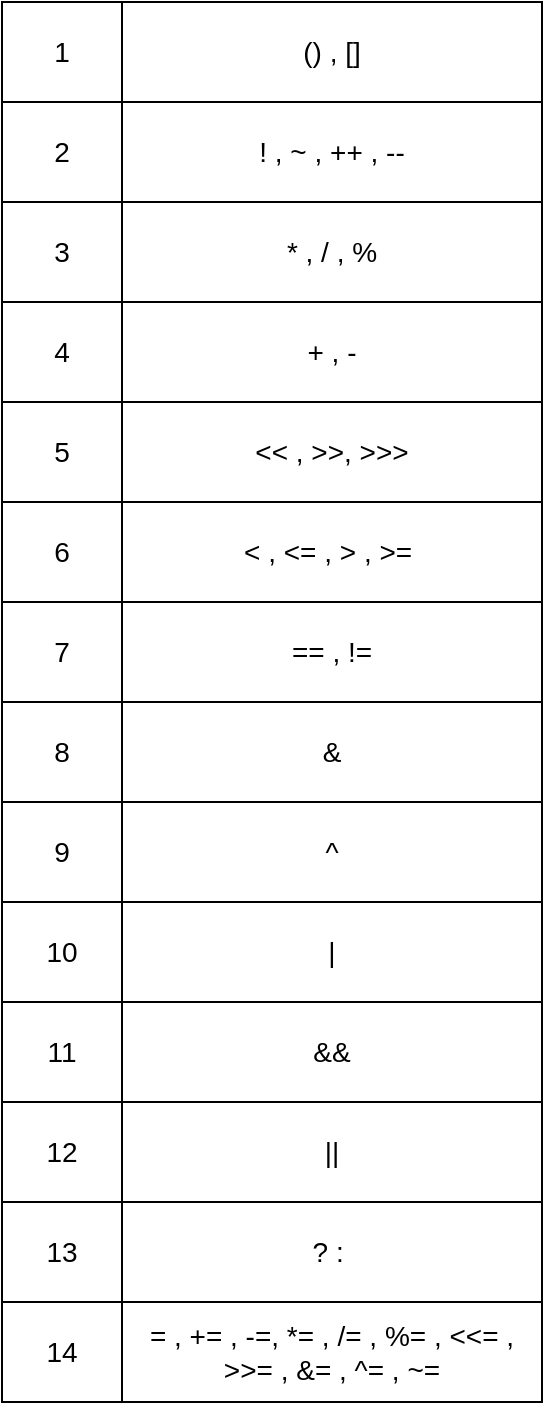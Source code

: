 <mxfile version="13.10.4" type="github">
  <diagram name="Page-1" id="bd83a815-5ea8-2e97-e5ec-87c9f400f2fa">
    <mxGraphModel dx="1351" dy="823" grid="1" gridSize="10" guides="1" tooltips="1" connect="1" arrows="1" fold="1" page="1" pageScale="1.5" pageWidth="1169" pageHeight="826" background="#ffffff" math="0" shadow="0">
      <root>
        <mxCell id="0" style=";html=1;" />
        <mxCell id="1" style=";html=1;" parent="0" />
        <mxCell id="1516e18e63f93b96-4" value="8" style="whiteSpace=wrap;html=1;rounded=0;shadow=0;strokeWidth=1;fontSize=14" parent="1" vertex="1">
          <mxGeometry x="1100" y="960" width="60" height="50" as="geometry" />
        </mxCell>
        <mxCell id="1516e18e63f93b96-5" value="&amp;amp;" style="whiteSpace=wrap;html=1;rounded=0;shadow=0;strokeWidth=1;fontSize=14" parent="1" vertex="1">
          <mxGeometry x="1160" y="960" width="210" height="50" as="geometry" />
        </mxCell>
        <mxCell id="1516e18e63f93b96-14" value="7" style="whiteSpace=wrap;html=1;rounded=0;shadow=0;strokeWidth=1;fontSize=14" parent="1" vertex="1">
          <mxGeometry x="1100" y="910" width="60" height="50" as="geometry" />
        </mxCell>
        <mxCell id="1516e18e63f93b96-15" value="== , !=" style="whiteSpace=wrap;html=1;rounded=0;shadow=0;strokeWidth=1;fontSize=14" parent="1" vertex="1">
          <mxGeometry x="1160" y="910" width="210" height="50" as="geometry" />
        </mxCell>
        <mxCell id="1516e18e63f93b96-18" value="6" style="whiteSpace=wrap;html=1;rounded=0;shadow=0;strokeWidth=1;fontSize=14" parent="1" vertex="1">
          <mxGeometry x="1100" y="860" width="60" height="50" as="geometry" />
        </mxCell>
        <mxCell id="1516e18e63f93b96-19" value="&amp;lt; , &amp;lt;= , &amp;gt; , &amp;gt;=&amp;nbsp;" style="whiteSpace=wrap;html=1;rounded=0;shadow=0;strokeWidth=1;fontSize=14" parent="1" vertex="1">
          <mxGeometry x="1160" y="860" width="210" height="50" as="geometry" />
        </mxCell>
        <mxCell id="1516e18e63f93b96-20" value="5" style="whiteSpace=wrap;html=1;rounded=0;shadow=0;strokeWidth=1;fontSize=14" parent="1" vertex="1">
          <mxGeometry x="1100" y="810" width="60" height="50" as="geometry" />
        </mxCell>
        <mxCell id="1516e18e63f93b96-21" value="&amp;lt;&amp;lt; , &amp;gt;&amp;gt;, &amp;gt;&amp;gt;&amp;gt;" style="whiteSpace=wrap;html=1;rounded=0;shadow=0;strokeWidth=1;fontSize=14" parent="1" vertex="1">
          <mxGeometry x="1160" y="810" width="210" height="50" as="geometry" />
        </mxCell>
        <mxCell id="1516e18e63f93b96-22" value="4" style="whiteSpace=wrap;html=1;rounded=0;shadow=0;strokeWidth=1;fontSize=14" parent="1" vertex="1">
          <mxGeometry x="1100" y="760" width="60" height="50" as="geometry" />
        </mxCell>
        <mxCell id="1516e18e63f93b96-23" value="+ , -" style="whiteSpace=wrap;html=1;rounded=0;shadow=0;strokeWidth=1;fontSize=14" parent="1" vertex="1">
          <mxGeometry x="1160" y="760" width="210" height="50" as="geometry" />
        </mxCell>
        <mxCell id="1516e18e63f93b96-24" value="3" style="whiteSpace=wrap;html=1;rounded=0;shadow=0;strokeWidth=1;fontSize=14" parent="1" vertex="1">
          <mxGeometry x="1100" y="710" width="60" height="50" as="geometry" />
        </mxCell>
        <mxCell id="1516e18e63f93b96-25" value="* , / , %" style="whiteSpace=wrap;html=1;rounded=0;shadow=0;strokeWidth=1;fontSize=14" parent="1" vertex="1">
          <mxGeometry x="1160" y="710" width="210" height="50" as="geometry" />
        </mxCell>
        <mxCell id="1516e18e63f93b96-26" value="2" style="whiteSpace=wrap;html=1;rounded=0;shadow=0;strokeWidth=1;fontSize=14" parent="1" vertex="1">
          <mxGeometry x="1100" y="660" width="60" height="50" as="geometry" />
        </mxCell>
        <mxCell id="1516e18e63f93b96-27" value="! , ~ , ++ , --" style="whiteSpace=wrap;html=1;rounded=0;shadow=0;strokeWidth=1;fontSize=14" parent="1" vertex="1">
          <mxGeometry x="1160" y="660" width="210" height="50" as="geometry" />
        </mxCell>
        <mxCell id="1516e18e63f93b96-28" value="1" style="whiteSpace=wrap;html=1;rounded=0;shadow=0;strokeWidth=1;fontSize=14" parent="1" vertex="1">
          <mxGeometry x="1100" y="610" width="60" height="50" as="geometry" />
        </mxCell>
        <mxCell id="1516e18e63f93b96-29" value="() , []" style="whiteSpace=wrap;html=1;rounded=0;shadow=0;strokeWidth=1;fontSize=14" parent="1" vertex="1">
          <mxGeometry x="1160" y="610" width="210" height="50" as="geometry" />
        </mxCell>
        <mxCell id="RZsWkrCfkeeZdfGCsmz_-1" value="9" style="whiteSpace=wrap;html=1;rounded=0;shadow=0;strokeWidth=1;fontSize=14" vertex="1" parent="1">
          <mxGeometry x="1100" y="1010" width="60" height="50" as="geometry" />
        </mxCell>
        <mxCell id="RZsWkrCfkeeZdfGCsmz_-2" value="^" style="whiteSpace=wrap;html=1;rounded=0;shadow=0;strokeWidth=1;fontSize=14" vertex="1" parent="1">
          <mxGeometry x="1160" y="1010" width="210" height="50" as="geometry" />
        </mxCell>
        <mxCell id="RZsWkrCfkeeZdfGCsmz_-3" value="10" style="whiteSpace=wrap;html=1;rounded=0;shadow=0;strokeWidth=1;fontSize=14" vertex="1" parent="1">
          <mxGeometry x="1100" y="1060" width="60" height="50" as="geometry" />
        </mxCell>
        <mxCell id="RZsWkrCfkeeZdfGCsmz_-4" value="|" style="whiteSpace=wrap;html=1;rounded=0;shadow=0;strokeWidth=1;fontSize=14" vertex="1" parent="1">
          <mxGeometry x="1160" y="1060" width="210" height="50" as="geometry" />
        </mxCell>
        <mxCell id="RZsWkrCfkeeZdfGCsmz_-5" value="11" style="whiteSpace=wrap;html=1;rounded=0;shadow=0;strokeWidth=1;fontSize=14" vertex="1" parent="1">
          <mxGeometry x="1100" y="1110" width="60" height="50" as="geometry" />
        </mxCell>
        <mxCell id="RZsWkrCfkeeZdfGCsmz_-6" value="&amp;amp;&amp;amp;" style="whiteSpace=wrap;html=1;rounded=0;shadow=0;strokeWidth=1;fontSize=14" vertex="1" parent="1">
          <mxGeometry x="1160" y="1110" width="210" height="50" as="geometry" />
        </mxCell>
        <mxCell id="RZsWkrCfkeeZdfGCsmz_-7" value="12" style="whiteSpace=wrap;html=1;rounded=0;shadow=0;strokeWidth=1;fontSize=14" vertex="1" parent="1">
          <mxGeometry x="1100" y="1160" width="60" height="50" as="geometry" />
        </mxCell>
        <mxCell id="RZsWkrCfkeeZdfGCsmz_-8" value="||" style="whiteSpace=wrap;html=1;rounded=0;shadow=0;strokeWidth=1;fontSize=14" vertex="1" parent="1">
          <mxGeometry x="1160" y="1160" width="210" height="50" as="geometry" />
        </mxCell>
        <mxCell id="RZsWkrCfkeeZdfGCsmz_-9" value="13" style="whiteSpace=wrap;html=1;rounded=0;shadow=0;strokeWidth=1;fontSize=14" vertex="1" parent="1">
          <mxGeometry x="1100" y="1210" width="60" height="50" as="geometry" />
        </mxCell>
        <mxCell id="RZsWkrCfkeeZdfGCsmz_-10" value="? :&amp;nbsp;" style="whiteSpace=wrap;html=1;rounded=0;shadow=0;strokeWidth=1;fontSize=14" vertex="1" parent="1">
          <mxGeometry x="1160" y="1210" width="210" height="50" as="geometry" />
        </mxCell>
        <mxCell id="RZsWkrCfkeeZdfGCsmz_-11" value="14" style="whiteSpace=wrap;html=1;rounded=0;shadow=0;strokeWidth=1;fontSize=14" vertex="1" parent="1">
          <mxGeometry x="1100" y="1260" width="60" height="50" as="geometry" />
        </mxCell>
        <mxCell id="RZsWkrCfkeeZdfGCsmz_-12" value="= , += , -=, *= , /= , %= , &amp;lt;&amp;lt;= , &amp;gt;&amp;gt;= , &amp;amp;= , ^= , ~=" style="whiteSpace=wrap;html=1;rounded=0;shadow=0;strokeWidth=1;fontSize=14" vertex="1" parent="1">
          <mxGeometry x="1160" y="1260" width="210" height="50" as="geometry" />
        </mxCell>
      </root>
    </mxGraphModel>
  </diagram>
</mxfile>
